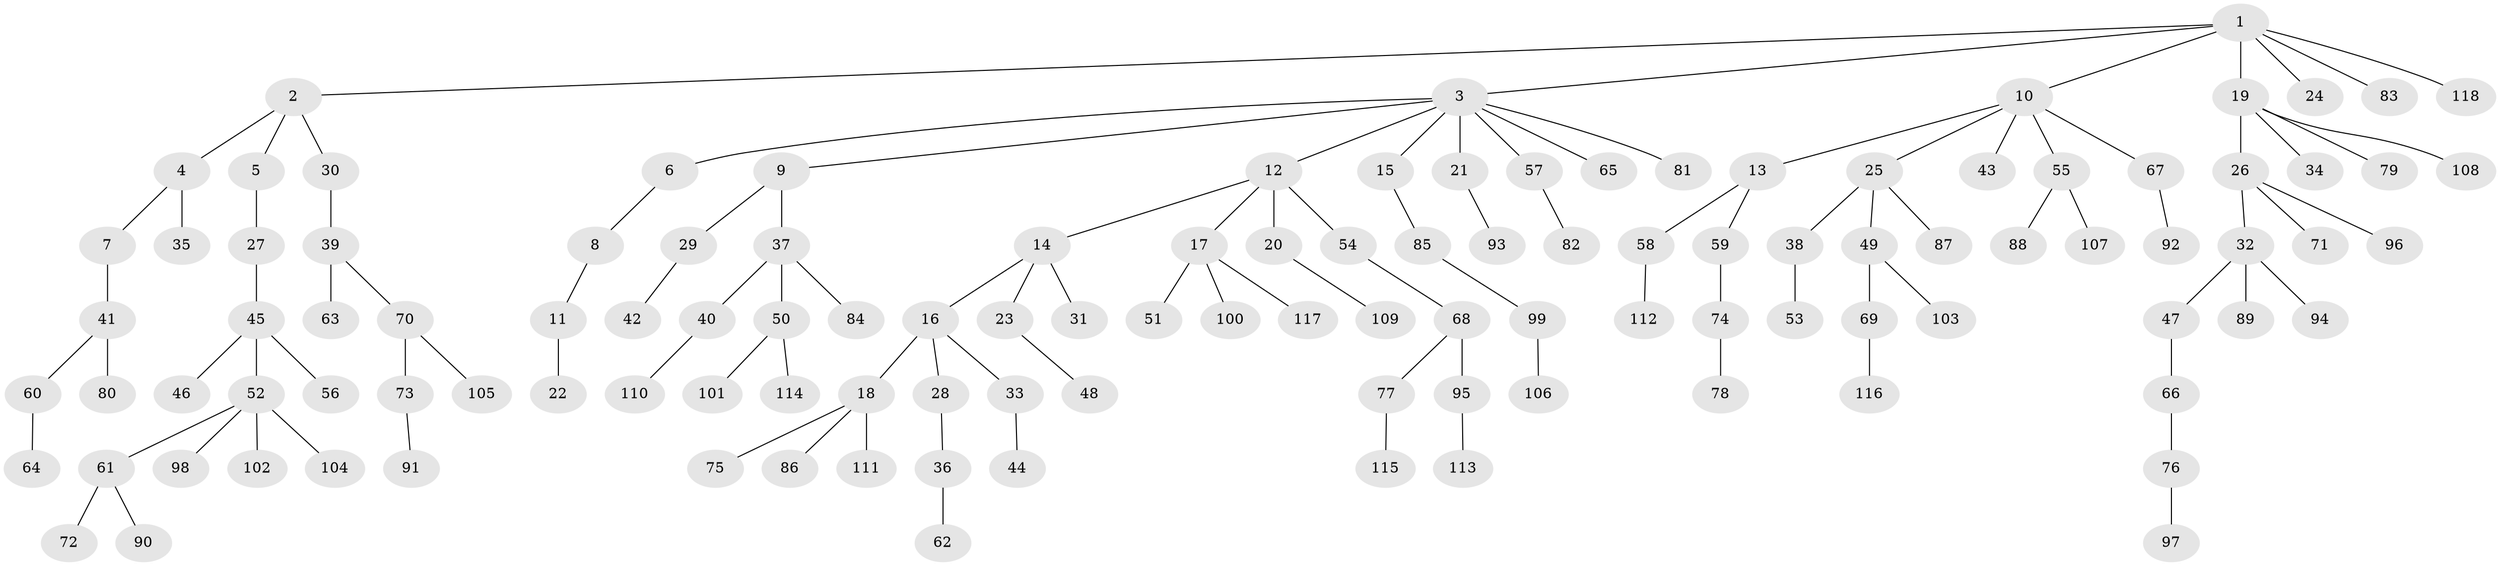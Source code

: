 // coarse degree distribution, {9: 0.012195121951219513, 10: 0.012195121951219513, 3: 0.0975609756097561, 2: 0.18292682926829268, 5: 0.06097560975609756, 4: 0.04878048780487805, 1: 0.5853658536585366}
// Generated by graph-tools (version 1.1) at 2025/19/03/04/25 18:19:11]
// undirected, 118 vertices, 117 edges
graph export_dot {
graph [start="1"]
  node [color=gray90,style=filled];
  1;
  2;
  3;
  4;
  5;
  6;
  7;
  8;
  9;
  10;
  11;
  12;
  13;
  14;
  15;
  16;
  17;
  18;
  19;
  20;
  21;
  22;
  23;
  24;
  25;
  26;
  27;
  28;
  29;
  30;
  31;
  32;
  33;
  34;
  35;
  36;
  37;
  38;
  39;
  40;
  41;
  42;
  43;
  44;
  45;
  46;
  47;
  48;
  49;
  50;
  51;
  52;
  53;
  54;
  55;
  56;
  57;
  58;
  59;
  60;
  61;
  62;
  63;
  64;
  65;
  66;
  67;
  68;
  69;
  70;
  71;
  72;
  73;
  74;
  75;
  76;
  77;
  78;
  79;
  80;
  81;
  82;
  83;
  84;
  85;
  86;
  87;
  88;
  89;
  90;
  91;
  92;
  93;
  94;
  95;
  96;
  97;
  98;
  99;
  100;
  101;
  102;
  103;
  104;
  105;
  106;
  107;
  108;
  109;
  110;
  111;
  112;
  113;
  114;
  115;
  116;
  117;
  118;
  1 -- 2;
  1 -- 3;
  1 -- 10;
  1 -- 19;
  1 -- 24;
  1 -- 83;
  1 -- 118;
  2 -- 4;
  2 -- 5;
  2 -- 30;
  3 -- 6;
  3 -- 9;
  3 -- 12;
  3 -- 15;
  3 -- 21;
  3 -- 57;
  3 -- 65;
  3 -- 81;
  4 -- 7;
  4 -- 35;
  5 -- 27;
  6 -- 8;
  7 -- 41;
  8 -- 11;
  9 -- 29;
  9 -- 37;
  10 -- 13;
  10 -- 25;
  10 -- 43;
  10 -- 55;
  10 -- 67;
  11 -- 22;
  12 -- 14;
  12 -- 17;
  12 -- 20;
  12 -- 54;
  13 -- 58;
  13 -- 59;
  14 -- 16;
  14 -- 23;
  14 -- 31;
  15 -- 85;
  16 -- 18;
  16 -- 28;
  16 -- 33;
  17 -- 51;
  17 -- 100;
  17 -- 117;
  18 -- 75;
  18 -- 86;
  18 -- 111;
  19 -- 26;
  19 -- 34;
  19 -- 79;
  19 -- 108;
  20 -- 109;
  21 -- 93;
  23 -- 48;
  25 -- 38;
  25 -- 49;
  25 -- 87;
  26 -- 32;
  26 -- 71;
  26 -- 96;
  27 -- 45;
  28 -- 36;
  29 -- 42;
  30 -- 39;
  32 -- 47;
  32 -- 89;
  32 -- 94;
  33 -- 44;
  36 -- 62;
  37 -- 40;
  37 -- 50;
  37 -- 84;
  38 -- 53;
  39 -- 63;
  39 -- 70;
  40 -- 110;
  41 -- 60;
  41 -- 80;
  45 -- 46;
  45 -- 52;
  45 -- 56;
  47 -- 66;
  49 -- 69;
  49 -- 103;
  50 -- 101;
  50 -- 114;
  52 -- 61;
  52 -- 98;
  52 -- 102;
  52 -- 104;
  54 -- 68;
  55 -- 88;
  55 -- 107;
  57 -- 82;
  58 -- 112;
  59 -- 74;
  60 -- 64;
  61 -- 72;
  61 -- 90;
  66 -- 76;
  67 -- 92;
  68 -- 77;
  68 -- 95;
  69 -- 116;
  70 -- 73;
  70 -- 105;
  73 -- 91;
  74 -- 78;
  76 -- 97;
  77 -- 115;
  85 -- 99;
  95 -- 113;
  99 -- 106;
}
